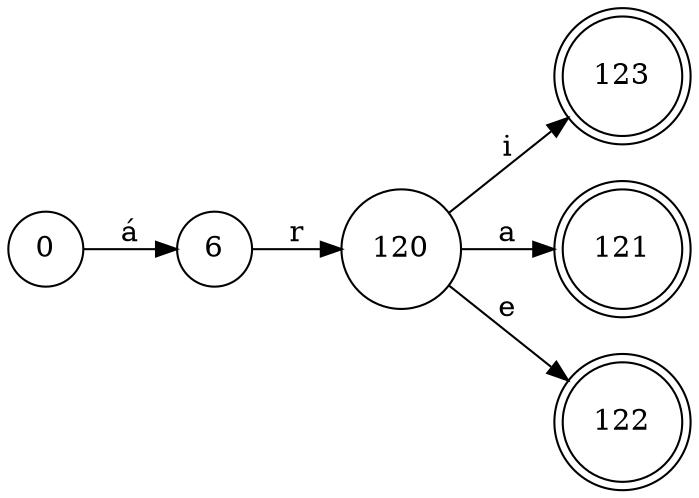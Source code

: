 digraph{
	rankdir = LR;
	123, 121, 122 [shape=doublecircle]
	node [shape=circle]
	0 -> 6 [label="á"]
	6 -> 120 [label="r"]
	120 -> 123 [label="i"]
	120 -> 121 [label="a"]
	120 -> 122 [label="e"]
}
